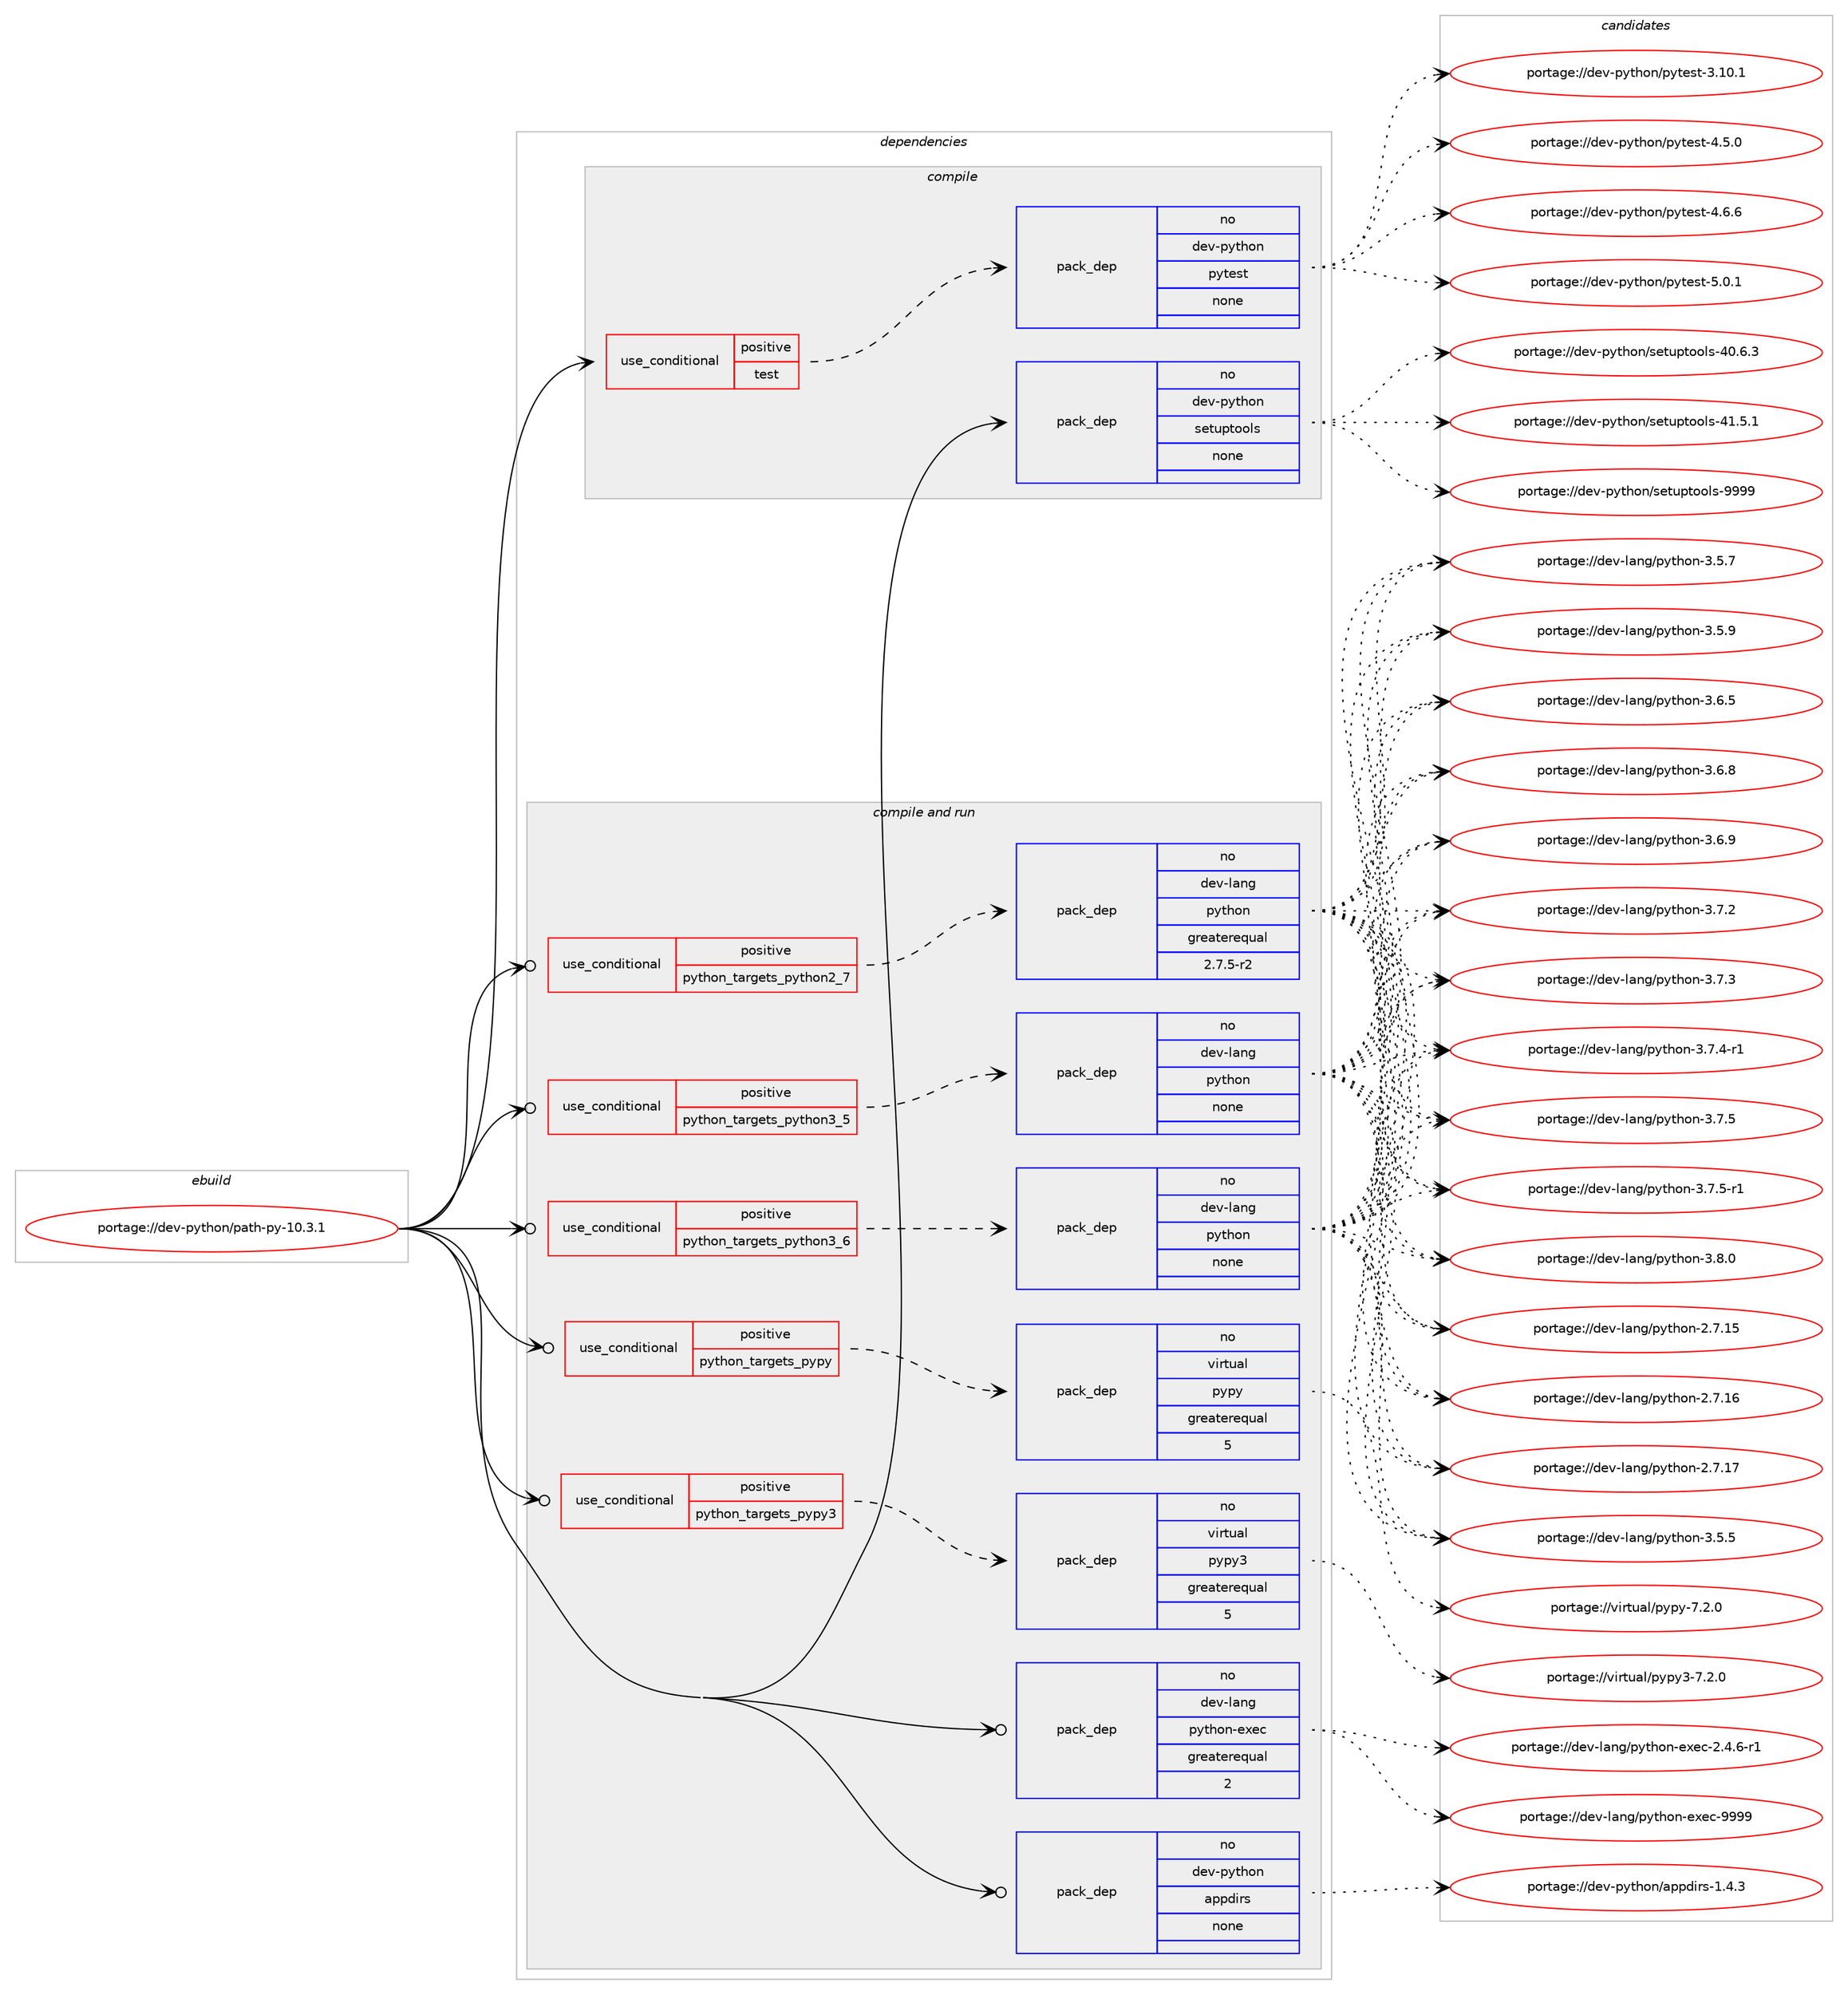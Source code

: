 digraph prolog {

# *************
# Graph options
# *************

newrank=true;
concentrate=true;
compound=true;
graph [rankdir=LR,fontname=Helvetica,fontsize=10,ranksep=1.5];#, ranksep=2.5, nodesep=0.2];
edge  [arrowhead=vee];
node  [fontname=Helvetica,fontsize=10];

# **********
# The ebuild
# **********

subgraph cluster_leftcol {
color=gray;
rank=same;
label=<<i>ebuild</i>>;
id [label="portage://dev-python/path-py-10.3.1", color=red, width=4, href="../dev-python/path-py-10.3.1.svg"];
}

# ****************
# The dependencies
# ****************

subgraph cluster_midcol {
color=gray;
label=<<i>dependencies</i>>;
subgraph cluster_compile {
fillcolor="#eeeeee";
style=filled;
label=<<i>compile</i>>;
subgraph cond33453 {
dependency155884 [label=<<TABLE BORDER="0" CELLBORDER="1" CELLSPACING="0" CELLPADDING="4"><TR><TD ROWSPAN="3" CELLPADDING="10">use_conditional</TD></TR><TR><TD>positive</TD></TR><TR><TD>test</TD></TR></TABLE>>, shape=none, color=red];
subgraph pack119072 {
dependency155885 [label=<<TABLE BORDER="0" CELLBORDER="1" CELLSPACING="0" CELLPADDING="4" WIDTH="220"><TR><TD ROWSPAN="6" CELLPADDING="30">pack_dep</TD></TR><TR><TD WIDTH="110">no</TD></TR><TR><TD>dev-python</TD></TR><TR><TD>pytest</TD></TR><TR><TD>none</TD></TR><TR><TD></TD></TR></TABLE>>, shape=none, color=blue];
}
dependency155884:e -> dependency155885:w [weight=20,style="dashed",arrowhead="vee"];
}
id:e -> dependency155884:w [weight=20,style="solid",arrowhead="vee"];
subgraph pack119073 {
dependency155886 [label=<<TABLE BORDER="0" CELLBORDER="1" CELLSPACING="0" CELLPADDING="4" WIDTH="220"><TR><TD ROWSPAN="6" CELLPADDING="30">pack_dep</TD></TR><TR><TD WIDTH="110">no</TD></TR><TR><TD>dev-python</TD></TR><TR><TD>setuptools</TD></TR><TR><TD>none</TD></TR><TR><TD></TD></TR></TABLE>>, shape=none, color=blue];
}
id:e -> dependency155886:w [weight=20,style="solid",arrowhead="vee"];
}
subgraph cluster_compileandrun {
fillcolor="#eeeeee";
style=filled;
label=<<i>compile and run</i>>;
subgraph cond33454 {
dependency155887 [label=<<TABLE BORDER="0" CELLBORDER="1" CELLSPACING="0" CELLPADDING="4"><TR><TD ROWSPAN="3" CELLPADDING="10">use_conditional</TD></TR><TR><TD>positive</TD></TR><TR><TD>python_targets_pypy</TD></TR></TABLE>>, shape=none, color=red];
subgraph pack119074 {
dependency155888 [label=<<TABLE BORDER="0" CELLBORDER="1" CELLSPACING="0" CELLPADDING="4" WIDTH="220"><TR><TD ROWSPAN="6" CELLPADDING="30">pack_dep</TD></TR><TR><TD WIDTH="110">no</TD></TR><TR><TD>virtual</TD></TR><TR><TD>pypy</TD></TR><TR><TD>greaterequal</TD></TR><TR><TD>5</TD></TR></TABLE>>, shape=none, color=blue];
}
dependency155887:e -> dependency155888:w [weight=20,style="dashed",arrowhead="vee"];
}
id:e -> dependency155887:w [weight=20,style="solid",arrowhead="odotvee"];
subgraph cond33455 {
dependency155889 [label=<<TABLE BORDER="0" CELLBORDER="1" CELLSPACING="0" CELLPADDING="4"><TR><TD ROWSPAN="3" CELLPADDING="10">use_conditional</TD></TR><TR><TD>positive</TD></TR><TR><TD>python_targets_pypy3</TD></TR></TABLE>>, shape=none, color=red];
subgraph pack119075 {
dependency155890 [label=<<TABLE BORDER="0" CELLBORDER="1" CELLSPACING="0" CELLPADDING="4" WIDTH="220"><TR><TD ROWSPAN="6" CELLPADDING="30">pack_dep</TD></TR><TR><TD WIDTH="110">no</TD></TR><TR><TD>virtual</TD></TR><TR><TD>pypy3</TD></TR><TR><TD>greaterequal</TD></TR><TR><TD>5</TD></TR></TABLE>>, shape=none, color=blue];
}
dependency155889:e -> dependency155890:w [weight=20,style="dashed",arrowhead="vee"];
}
id:e -> dependency155889:w [weight=20,style="solid",arrowhead="odotvee"];
subgraph cond33456 {
dependency155891 [label=<<TABLE BORDER="0" CELLBORDER="1" CELLSPACING="0" CELLPADDING="4"><TR><TD ROWSPAN="3" CELLPADDING="10">use_conditional</TD></TR><TR><TD>positive</TD></TR><TR><TD>python_targets_python2_7</TD></TR></TABLE>>, shape=none, color=red];
subgraph pack119076 {
dependency155892 [label=<<TABLE BORDER="0" CELLBORDER="1" CELLSPACING="0" CELLPADDING="4" WIDTH="220"><TR><TD ROWSPAN="6" CELLPADDING="30">pack_dep</TD></TR><TR><TD WIDTH="110">no</TD></TR><TR><TD>dev-lang</TD></TR><TR><TD>python</TD></TR><TR><TD>greaterequal</TD></TR><TR><TD>2.7.5-r2</TD></TR></TABLE>>, shape=none, color=blue];
}
dependency155891:e -> dependency155892:w [weight=20,style="dashed",arrowhead="vee"];
}
id:e -> dependency155891:w [weight=20,style="solid",arrowhead="odotvee"];
subgraph cond33457 {
dependency155893 [label=<<TABLE BORDER="0" CELLBORDER="1" CELLSPACING="0" CELLPADDING="4"><TR><TD ROWSPAN="3" CELLPADDING="10">use_conditional</TD></TR><TR><TD>positive</TD></TR><TR><TD>python_targets_python3_5</TD></TR></TABLE>>, shape=none, color=red];
subgraph pack119077 {
dependency155894 [label=<<TABLE BORDER="0" CELLBORDER="1" CELLSPACING="0" CELLPADDING="4" WIDTH="220"><TR><TD ROWSPAN="6" CELLPADDING="30">pack_dep</TD></TR><TR><TD WIDTH="110">no</TD></TR><TR><TD>dev-lang</TD></TR><TR><TD>python</TD></TR><TR><TD>none</TD></TR><TR><TD></TD></TR></TABLE>>, shape=none, color=blue];
}
dependency155893:e -> dependency155894:w [weight=20,style="dashed",arrowhead="vee"];
}
id:e -> dependency155893:w [weight=20,style="solid",arrowhead="odotvee"];
subgraph cond33458 {
dependency155895 [label=<<TABLE BORDER="0" CELLBORDER="1" CELLSPACING="0" CELLPADDING="4"><TR><TD ROWSPAN="3" CELLPADDING="10">use_conditional</TD></TR><TR><TD>positive</TD></TR><TR><TD>python_targets_python3_6</TD></TR></TABLE>>, shape=none, color=red];
subgraph pack119078 {
dependency155896 [label=<<TABLE BORDER="0" CELLBORDER="1" CELLSPACING="0" CELLPADDING="4" WIDTH="220"><TR><TD ROWSPAN="6" CELLPADDING="30">pack_dep</TD></TR><TR><TD WIDTH="110">no</TD></TR><TR><TD>dev-lang</TD></TR><TR><TD>python</TD></TR><TR><TD>none</TD></TR><TR><TD></TD></TR></TABLE>>, shape=none, color=blue];
}
dependency155895:e -> dependency155896:w [weight=20,style="dashed",arrowhead="vee"];
}
id:e -> dependency155895:w [weight=20,style="solid",arrowhead="odotvee"];
subgraph pack119079 {
dependency155897 [label=<<TABLE BORDER="0" CELLBORDER="1" CELLSPACING="0" CELLPADDING="4" WIDTH="220"><TR><TD ROWSPAN="6" CELLPADDING="30">pack_dep</TD></TR><TR><TD WIDTH="110">no</TD></TR><TR><TD>dev-lang</TD></TR><TR><TD>python-exec</TD></TR><TR><TD>greaterequal</TD></TR><TR><TD>2</TD></TR></TABLE>>, shape=none, color=blue];
}
id:e -> dependency155897:w [weight=20,style="solid",arrowhead="odotvee"];
subgraph pack119080 {
dependency155898 [label=<<TABLE BORDER="0" CELLBORDER="1" CELLSPACING="0" CELLPADDING="4" WIDTH="220"><TR><TD ROWSPAN="6" CELLPADDING="30">pack_dep</TD></TR><TR><TD WIDTH="110">no</TD></TR><TR><TD>dev-python</TD></TR><TR><TD>appdirs</TD></TR><TR><TD>none</TD></TR><TR><TD></TD></TR></TABLE>>, shape=none, color=blue];
}
id:e -> dependency155898:w [weight=20,style="solid",arrowhead="odotvee"];
}
subgraph cluster_run {
fillcolor="#eeeeee";
style=filled;
label=<<i>run</i>>;
}
}

# **************
# The candidates
# **************

subgraph cluster_choices {
rank=same;
color=gray;
label=<<i>candidates</i>>;

subgraph choice119072 {
color=black;
nodesep=1;
choiceportage100101118451121211161041111104711212111610111511645514649484649 [label="portage://dev-python/pytest-3.10.1", color=red, width=4,href="../dev-python/pytest-3.10.1.svg"];
choiceportage1001011184511212111610411111047112121116101115116455246534648 [label="portage://dev-python/pytest-4.5.0", color=red, width=4,href="../dev-python/pytest-4.5.0.svg"];
choiceportage1001011184511212111610411111047112121116101115116455246544654 [label="portage://dev-python/pytest-4.6.6", color=red, width=4,href="../dev-python/pytest-4.6.6.svg"];
choiceportage1001011184511212111610411111047112121116101115116455346484649 [label="portage://dev-python/pytest-5.0.1", color=red, width=4,href="../dev-python/pytest-5.0.1.svg"];
dependency155885:e -> choiceportage100101118451121211161041111104711212111610111511645514649484649:w [style=dotted,weight="100"];
dependency155885:e -> choiceportage1001011184511212111610411111047112121116101115116455246534648:w [style=dotted,weight="100"];
dependency155885:e -> choiceportage1001011184511212111610411111047112121116101115116455246544654:w [style=dotted,weight="100"];
dependency155885:e -> choiceportage1001011184511212111610411111047112121116101115116455346484649:w [style=dotted,weight="100"];
}
subgraph choice119073 {
color=black;
nodesep=1;
choiceportage100101118451121211161041111104711510111611711211611111110811545524846544651 [label="portage://dev-python/setuptools-40.6.3", color=red, width=4,href="../dev-python/setuptools-40.6.3.svg"];
choiceportage100101118451121211161041111104711510111611711211611111110811545524946534649 [label="portage://dev-python/setuptools-41.5.1", color=red, width=4,href="../dev-python/setuptools-41.5.1.svg"];
choiceportage10010111845112121116104111110471151011161171121161111111081154557575757 [label="portage://dev-python/setuptools-9999", color=red, width=4,href="../dev-python/setuptools-9999.svg"];
dependency155886:e -> choiceportage100101118451121211161041111104711510111611711211611111110811545524846544651:w [style=dotted,weight="100"];
dependency155886:e -> choiceportage100101118451121211161041111104711510111611711211611111110811545524946534649:w [style=dotted,weight="100"];
dependency155886:e -> choiceportage10010111845112121116104111110471151011161171121161111111081154557575757:w [style=dotted,weight="100"];
}
subgraph choice119074 {
color=black;
nodesep=1;
choiceportage1181051141161179710847112121112121455546504648 [label="portage://virtual/pypy-7.2.0", color=red, width=4,href="../virtual/pypy-7.2.0.svg"];
dependency155888:e -> choiceportage1181051141161179710847112121112121455546504648:w [style=dotted,weight="100"];
}
subgraph choice119075 {
color=black;
nodesep=1;
choiceportage118105114116117971084711212111212151455546504648 [label="portage://virtual/pypy3-7.2.0", color=red, width=4,href="../virtual/pypy3-7.2.0.svg"];
dependency155890:e -> choiceportage118105114116117971084711212111212151455546504648:w [style=dotted,weight="100"];
}
subgraph choice119076 {
color=black;
nodesep=1;
choiceportage10010111845108971101034711212111610411111045504655464953 [label="portage://dev-lang/python-2.7.15", color=red, width=4,href="../dev-lang/python-2.7.15.svg"];
choiceportage10010111845108971101034711212111610411111045504655464954 [label="portage://dev-lang/python-2.7.16", color=red, width=4,href="../dev-lang/python-2.7.16.svg"];
choiceportage10010111845108971101034711212111610411111045504655464955 [label="portage://dev-lang/python-2.7.17", color=red, width=4,href="../dev-lang/python-2.7.17.svg"];
choiceportage100101118451089711010347112121116104111110455146534653 [label="portage://dev-lang/python-3.5.5", color=red, width=4,href="../dev-lang/python-3.5.5.svg"];
choiceportage100101118451089711010347112121116104111110455146534655 [label="portage://dev-lang/python-3.5.7", color=red, width=4,href="../dev-lang/python-3.5.7.svg"];
choiceportage100101118451089711010347112121116104111110455146534657 [label="portage://dev-lang/python-3.5.9", color=red, width=4,href="../dev-lang/python-3.5.9.svg"];
choiceportage100101118451089711010347112121116104111110455146544653 [label="portage://dev-lang/python-3.6.5", color=red, width=4,href="../dev-lang/python-3.6.5.svg"];
choiceportage100101118451089711010347112121116104111110455146544656 [label="portage://dev-lang/python-3.6.8", color=red, width=4,href="../dev-lang/python-3.6.8.svg"];
choiceportage100101118451089711010347112121116104111110455146544657 [label="portage://dev-lang/python-3.6.9", color=red, width=4,href="../dev-lang/python-3.6.9.svg"];
choiceportage100101118451089711010347112121116104111110455146554650 [label="portage://dev-lang/python-3.7.2", color=red, width=4,href="../dev-lang/python-3.7.2.svg"];
choiceportage100101118451089711010347112121116104111110455146554651 [label="portage://dev-lang/python-3.7.3", color=red, width=4,href="../dev-lang/python-3.7.3.svg"];
choiceportage1001011184510897110103471121211161041111104551465546524511449 [label="portage://dev-lang/python-3.7.4-r1", color=red, width=4,href="../dev-lang/python-3.7.4-r1.svg"];
choiceportage100101118451089711010347112121116104111110455146554653 [label="portage://dev-lang/python-3.7.5", color=red, width=4,href="../dev-lang/python-3.7.5.svg"];
choiceportage1001011184510897110103471121211161041111104551465546534511449 [label="portage://dev-lang/python-3.7.5-r1", color=red, width=4,href="../dev-lang/python-3.7.5-r1.svg"];
choiceportage100101118451089711010347112121116104111110455146564648 [label="portage://dev-lang/python-3.8.0", color=red, width=4,href="../dev-lang/python-3.8.0.svg"];
dependency155892:e -> choiceportage10010111845108971101034711212111610411111045504655464953:w [style=dotted,weight="100"];
dependency155892:e -> choiceportage10010111845108971101034711212111610411111045504655464954:w [style=dotted,weight="100"];
dependency155892:e -> choiceportage10010111845108971101034711212111610411111045504655464955:w [style=dotted,weight="100"];
dependency155892:e -> choiceportage100101118451089711010347112121116104111110455146534653:w [style=dotted,weight="100"];
dependency155892:e -> choiceportage100101118451089711010347112121116104111110455146534655:w [style=dotted,weight="100"];
dependency155892:e -> choiceportage100101118451089711010347112121116104111110455146534657:w [style=dotted,weight="100"];
dependency155892:e -> choiceportage100101118451089711010347112121116104111110455146544653:w [style=dotted,weight="100"];
dependency155892:e -> choiceportage100101118451089711010347112121116104111110455146544656:w [style=dotted,weight="100"];
dependency155892:e -> choiceportage100101118451089711010347112121116104111110455146544657:w [style=dotted,weight="100"];
dependency155892:e -> choiceportage100101118451089711010347112121116104111110455146554650:w [style=dotted,weight="100"];
dependency155892:e -> choiceportage100101118451089711010347112121116104111110455146554651:w [style=dotted,weight="100"];
dependency155892:e -> choiceportage1001011184510897110103471121211161041111104551465546524511449:w [style=dotted,weight="100"];
dependency155892:e -> choiceportage100101118451089711010347112121116104111110455146554653:w [style=dotted,weight="100"];
dependency155892:e -> choiceportage1001011184510897110103471121211161041111104551465546534511449:w [style=dotted,weight="100"];
dependency155892:e -> choiceportage100101118451089711010347112121116104111110455146564648:w [style=dotted,weight="100"];
}
subgraph choice119077 {
color=black;
nodesep=1;
choiceportage10010111845108971101034711212111610411111045504655464953 [label="portage://dev-lang/python-2.7.15", color=red, width=4,href="../dev-lang/python-2.7.15.svg"];
choiceportage10010111845108971101034711212111610411111045504655464954 [label="portage://dev-lang/python-2.7.16", color=red, width=4,href="../dev-lang/python-2.7.16.svg"];
choiceportage10010111845108971101034711212111610411111045504655464955 [label="portage://dev-lang/python-2.7.17", color=red, width=4,href="../dev-lang/python-2.7.17.svg"];
choiceportage100101118451089711010347112121116104111110455146534653 [label="portage://dev-lang/python-3.5.5", color=red, width=4,href="../dev-lang/python-3.5.5.svg"];
choiceportage100101118451089711010347112121116104111110455146534655 [label="portage://dev-lang/python-3.5.7", color=red, width=4,href="../dev-lang/python-3.5.7.svg"];
choiceportage100101118451089711010347112121116104111110455146534657 [label="portage://dev-lang/python-3.5.9", color=red, width=4,href="../dev-lang/python-3.5.9.svg"];
choiceportage100101118451089711010347112121116104111110455146544653 [label="portage://dev-lang/python-3.6.5", color=red, width=4,href="../dev-lang/python-3.6.5.svg"];
choiceportage100101118451089711010347112121116104111110455146544656 [label="portage://dev-lang/python-3.6.8", color=red, width=4,href="../dev-lang/python-3.6.8.svg"];
choiceportage100101118451089711010347112121116104111110455146544657 [label="portage://dev-lang/python-3.6.9", color=red, width=4,href="../dev-lang/python-3.6.9.svg"];
choiceportage100101118451089711010347112121116104111110455146554650 [label="portage://dev-lang/python-3.7.2", color=red, width=4,href="../dev-lang/python-3.7.2.svg"];
choiceportage100101118451089711010347112121116104111110455146554651 [label="portage://dev-lang/python-3.7.3", color=red, width=4,href="../dev-lang/python-3.7.3.svg"];
choiceportage1001011184510897110103471121211161041111104551465546524511449 [label="portage://dev-lang/python-3.7.4-r1", color=red, width=4,href="../dev-lang/python-3.7.4-r1.svg"];
choiceportage100101118451089711010347112121116104111110455146554653 [label="portage://dev-lang/python-3.7.5", color=red, width=4,href="../dev-lang/python-3.7.5.svg"];
choiceportage1001011184510897110103471121211161041111104551465546534511449 [label="portage://dev-lang/python-3.7.5-r1", color=red, width=4,href="../dev-lang/python-3.7.5-r1.svg"];
choiceportage100101118451089711010347112121116104111110455146564648 [label="portage://dev-lang/python-3.8.0", color=red, width=4,href="../dev-lang/python-3.8.0.svg"];
dependency155894:e -> choiceportage10010111845108971101034711212111610411111045504655464953:w [style=dotted,weight="100"];
dependency155894:e -> choiceportage10010111845108971101034711212111610411111045504655464954:w [style=dotted,weight="100"];
dependency155894:e -> choiceportage10010111845108971101034711212111610411111045504655464955:w [style=dotted,weight="100"];
dependency155894:e -> choiceportage100101118451089711010347112121116104111110455146534653:w [style=dotted,weight="100"];
dependency155894:e -> choiceportage100101118451089711010347112121116104111110455146534655:w [style=dotted,weight="100"];
dependency155894:e -> choiceportage100101118451089711010347112121116104111110455146534657:w [style=dotted,weight="100"];
dependency155894:e -> choiceportage100101118451089711010347112121116104111110455146544653:w [style=dotted,weight="100"];
dependency155894:e -> choiceportage100101118451089711010347112121116104111110455146544656:w [style=dotted,weight="100"];
dependency155894:e -> choiceportage100101118451089711010347112121116104111110455146544657:w [style=dotted,weight="100"];
dependency155894:e -> choiceportage100101118451089711010347112121116104111110455146554650:w [style=dotted,weight="100"];
dependency155894:e -> choiceportage100101118451089711010347112121116104111110455146554651:w [style=dotted,weight="100"];
dependency155894:e -> choiceportage1001011184510897110103471121211161041111104551465546524511449:w [style=dotted,weight="100"];
dependency155894:e -> choiceportage100101118451089711010347112121116104111110455146554653:w [style=dotted,weight="100"];
dependency155894:e -> choiceportage1001011184510897110103471121211161041111104551465546534511449:w [style=dotted,weight="100"];
dependency155894:e -> choiceportage100101118451089711010347112121116104111110455146564648:w [style=dotted,weight="100"];
}
subgraph choice119078 {
color=black;
nodesep=1;
choiceportage10010111845108971101034711212111610411111045504655464953 [label="portage://dev-lang/python-2.7.15", color=red, width=4,href="../dev-lang/python-2.7.15.svg"];
choiceportage10010111845108971101034711212111610411111045504655464954 [label="portage://dev-lang/python-2.7.16", color=red, width=4,href="../dev-lang/python-2.7.16.svg"];
choiceportage10010111845108971101034711212111610411111045504655464955 [label="portage://dev-lang/python-2.7.17", color=red, width=4,href="../dev-lang/python-2.7.17.svg"];
choiceportage100101118451089711010347112121116104111110455146534653 [label="portage://dev-lang/python-3.5.5", color=red, width=4,href="../dev-lang/python-3.5.5.svg"];
choiceportage100101118451089711010347112121116104111110455146534655 [label="portage://dev-lang/python-3.5.7", color=red, width=4,href="../dev-lang/python-3.5.7.svg"];
choiceportage100101118451089711010347112121116104111110455146534657 [label="portage://dev-lang/python-3.5.9", color=red, width=4,href="../dev-lang/python-3.5.9.svg"];
choiceportage100101118451089711010347112121116104111110455146544653 [label="portage://dev-lang/python-3.6.5", color=red, width=4,href="../dev-lang/python-3.6.5.svg"];
choiceportage100101118451089711010347112121116104111110455146544656 [label="portage://dev-lang/python-3.6.8", color=red, width=4,href="../dev-lang/python-3.6.8.svg"];
choiceportage100101118451089711010347112121116104111110455146544657 [label="portage://dev-lang/python-3.6.9", color=red, width=4,href="../dev-lang/python-3.6.9.svg"];
choiceportage100101118451089711010347112121116104111110455146554650 [label="portage://dev-lang/python-3.7.2", color=red, width=4,href="../dev-lang/python-3.7.2.svg"];
choiceportage100101118451089711010347112121116104111110455146554651 [label="portage://dev-lang/python-3.7.3", color=red, width=4,href="../dev-lang/python-3.7.3.svg"];
choiceportage1001011184510897110103471121211161041111104551465546524511449 [label="portage://dev-lang/python-3.7.4-r1", color=red, width=4,href="../dev-lang/python-3.7.4-r1.svg"];
choiceportage100101118451089711010347112121116104111110455146554653 [label="portage://dev-lang/python-3.7.5", color=red, width=4,href="../dev-lang/python-3.7.5.svg"];
choiceportage1001011184510897110103471121211161041111104551465546534511449 [label="portage://dev-lang/python-3.7.5-r1", color=red, width=4,href="../dev-lang/python-3.7.5-r1.svg"];
choiceportage100101118451089711010347112121116104111110455146564648 [label="portage://dev-lang/python-3.8.0", color=red, width=4,href="../dev-lang/python-3.8.0.svg"];
dependency155896:e -> choiceportage10010111845108971101034711212111610411111045504655464953:w [style=dotted,weight="100"];
dependency155896:e -> choiceportage10010111845108971101034711212111610411111045504655464954:w [style=dotted,weight="100"];
dependency155896:e -> choiceportage10010111845108971101034711212111610411111045504655464955:w [style=dotted,weight="100"];
dependency155896:e -> choiceportage100101118451089711010347112121116104111110455146534653:w [style=dotted,weight="100"];
dependency155896:e -> choiceportage100101118451089711010347112121116104111110455146534655:w [style=dotted,weight="100"];
dependency155896:e -> choiceportage100101118451089711010347112121116104111110455146534657:w [style=dotted,weight="100"];
dependency155896:e -> choiceportage100101118451089711010347112121116104111110455146544653:w [style=dotted,weight="100"];
dependency155896:e -> choiceportage100101118451089711010347112121116104111110455146544656:w [style=dotted,weight="100"];
dependency155896:e -> choiceportage100101118451089711010347112121116104111110455146544657:w [style=dotted,weight="100"];
dependency155896:e -> choiceportage100101118451089711010347112121116104111110455146554650:w [style=dotted,weight="100"];
dependency155896:e -> choiceportage100101118451089711010347112121116104111110455146554651:w [style=dotted,weight="100"];
dependency155896:e -> choiceportage1001011184510897110103471121211161041111104551465546524511449:w [style=dotted,weight="100"];
dependency155896:e -> choiceportage100101118451089711010347112121116104111110455146554653:w [style=dotted,weight="100"];
dependency155896:e -> choiceportage1001011184510897110103471121211161041111104551465546534511449:w [style=dotted,weight="100"];
dependency155896:e -> choiceportage100101118451089711010347112121116104111110455146564648:w [style=dotted,weight="100"];
}
subgraph choice119079 {
color=black;
nodesep=1;
choiceportage10010111845108971101034711212111610411111045101120101994550465246544511449 [label="portage://dev-lang/python-exec-2.4.6-r1", color=red, width=4,href="../dev-lang/python-exec-2.4.6-r1.svg"];
choiceportage10010111845108971101034711212111610411111045101120101994557575757 [label="portage://dev-lang/python-exec-9999", color=red, width=4,href="../dev-lang/python-exec-9999.svg"];
dependency155897:e -> choiceportage10010111845108971101034711212111610411111045101120101994550465246544511449:w [style=dotted,weight="100"];
dependency155897:e -> choiceportage10010111845108971101034711212111610411111045101120101994557575757:w [style=dotted,weight="100"];
}
subgraph choice119080 {
color=black;
nodesep=1;
choiceportage100101118451121211161041111104797112112100105114115454946524651 [label="portage://dev-python/appdirs-1.4.3", color=red, width=4,href="../dev-python/appdirs-1.4.3.svg"];
dependency155898:e -> choiceportage100101118451121211161041111104797112112100105114115454946524651:w [style=dotted,weight="100"];
}
}

}
